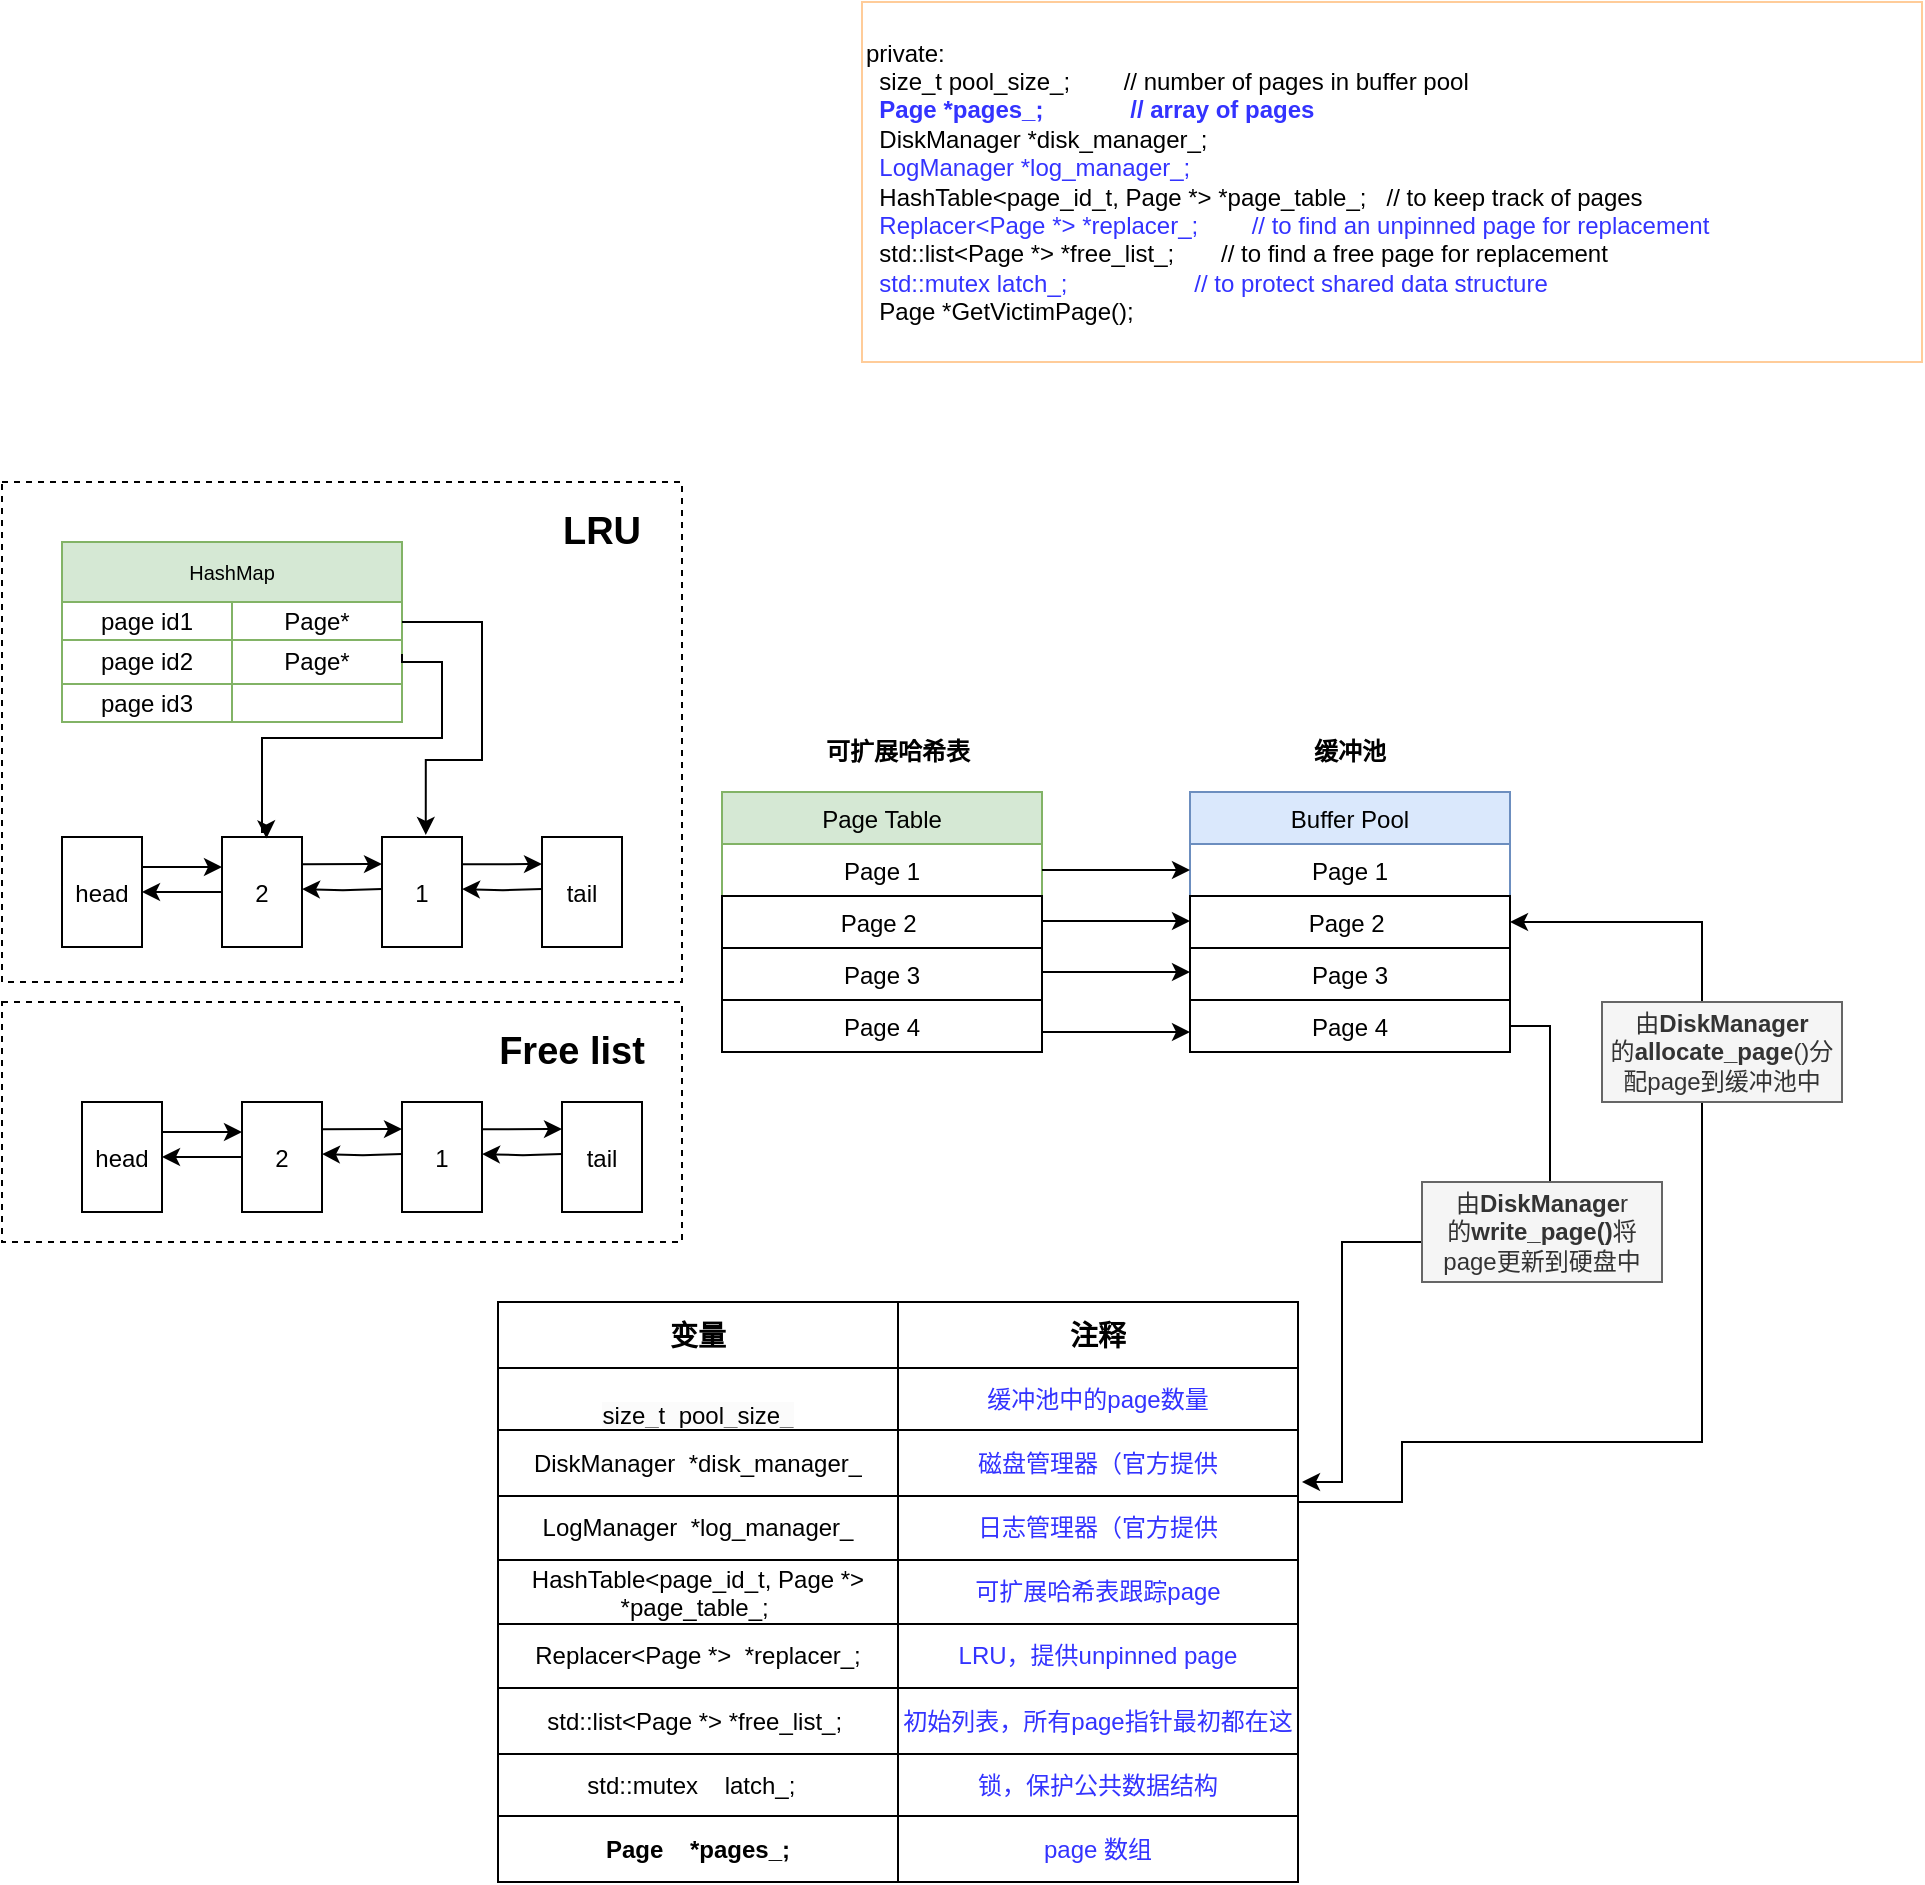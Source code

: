<mxfile version="20.8.3" type="github">
  <diagram id="C5RBs43oDa-KdzZeNtuy" name="Page-1">
    <mxGraphModel dx="1878" dy="1205" grid="0" gridSize="10" guides="1" tooltips="1" connect="1" arrows="1" fold="1" page="0" pageScale="1" pageWidth="827" pageHeight="1169" background="none" math="0" shadow="0">
      <root>
        <mxCell id="WIyWlLk6GJQsqaUBKTNV-0" />
        <mxCell id="WIyWlLk6GJQsqaUBKTNV-1" parent="WIyWlLk6GJQsqaUBKTNV-0" />
        <mxCell id="RoffxlkYQWqUGaDXdKMB-83" value="" style="rounded=0;whiteSpace=wrap;html=1;fontSize=10;dashed=1;" parent="WIyWlLk6GJQsqaUBKTNV-1" vertex="1">
          <mxGeometry x="20" y="430" width="340" height="120" as="geometry" />
        </mxCell>
        <mxCell id="RoffxlkYQWqUGaDXdKMB-81" value="" style="rounded=0;whiteSpace=wrap;html=1;fontSize=10;dashed=1;" parent="WIyWlLk6GJQsqaUBKTNV-1" vertex="1">
          <mxGeometry x="20" y="170" width="340" height="250" as="geometry" />
        </mxCell>
        <mxCell id="c9avVb87dYyEwvzGv8Pi-0" value="Page Table" style="swimlane;fontStyle=0;align=center;verticalAlign=top;childLayout=stackLayout;horizontal=1;startSize=26;horizontalStack=0;resizeParent=1;resizeLast=0;collapsible=1;marginBottom=0;rounded=0;shadow=0;strokeWidth=1;fillColor=#d5e8d4;strokeColor=#82b366;" parent="WIyWlLk6GJQsqaUBKTNV-1" vertex="1">
          <mxGeometry x="380" y="325" width="160" height="130" as="geometry">
            <mxRectangle x="370" y="620" width="160" height="26" as="alternateBounds" />
          </mxGeometry>
        </mxCell>
        <mxCell id="c9avVb87dYyEwvzGv8Pi-1" value="Page 1&#xa;" style="text;align=center;verticalAlign=top;spacingLeft=4;spacingRight=4;overflow=hidden;rotatable=0;points=[[0,0.5],[1,0.5]];portConstraint=eastwest;" parent="c9avVb87dYyEwvzGv8Pi-0" vertex="1">
          <mxGeometry y="26" width="160" height="26" as="geometry" />
        </mxCell>
        <mxCell id="c9avVb87dYyEwvzGv8Pi-2" value="Page 2 &#xa;&#xa;" style="text;align=center;verticalAlign=top;spacingLeft=4;spacingRight=4;overflow=hidden;rotatable=0;points=[[0,0.5],[1,0.5]];portConstraint=eastwest;rounded=0;shadow=0;html=0;strokeColor=default;" parent="c9avVb87dYyEwvzGv8Pi-0" vertex="1">
          <mxGeometry y="52" width="160" height="26" as="geometry" />
        </mxCell>
        <mxCell id="c9avVb87dYyEwvzGv8Pi-3" value="Page 3" style="text;align=center;verticalAlign=top;spacingLeft=4;spacingRight=4;overflow=hidden;rotatable=0;points=[[0,0.5],[1,0.5]];portConstraint=eastwest;rounded=0;shadow=0;html=0;strokeColor=default;" parent="c9avVb87dYyEwvzGv8Pi-0" vertex="1">
          <mxGeometry y="78" width="160" height="26" as="geometry" />
        </mxCell>
        <mxCell id="c9avVb87dYyEwvzGv8Pi-4" value="Page 4" style="text;align=center;verticalAlign=top;spacingLeft=4;spacingRight=4;overflow=hidden;rotatable=0;points=[[0,0.5],[1,0.5]];portConstraint=eastwest;rounded=0;shadow=0;html=0;strokeColor=default;" parent="c9avVb87dYyEwvzGv8Pi-0" vertex="1">
          <mxGeometry y="104" width="160" height="26" as="geometry" />
        </mxCell>
        <mxCell id="c9avVb87dYyEwvzGv8Pi-9" value="Buffer Pool" style="swimlane;fontStyle=0;align=center;verticalAlign=top;childLayout=stackLayout;horizontal=1;startSize=26;horizontalStack=0;resizeParent=1;resizeLast=0;collapsible=1;marginBottom=0;rounded=0;shadow=0;strokeWidth=1;fillColor=#dae8fc;strokeColor=#6c8ebf;" parent="WIyWlLk6GJQsqaUBKTNV-1" vertex="1">
          <mxGeometry x="614" y="325" width="160" height="130" as="geometry">
            <mxRectangle x="550" y="140" width="160" height="26" as="alternateBounds" />
          </mxGeometry>
        </mxCell>
        <mxCell id="c9avVb87dYyEwvzGv8Pi-10" value="Page 1&#xa;" style="text;align=center;verticalAlign=top;spacingLeft=4;spacingRight=4;overflow=hidden;rotatable=0;points=[[0,0.5],[1,0.5]];portConstraint=eastwest;" parent="c9avVb87dYyEwvzGv8Pi-9" vertex="1">
          <mxGeometry y="26" width="160" height="26" as="geometry" />
        </mxCell>
        <mxCell id="c9avVb87dYyEwvzGv8Pi-11" value="Page 2 &#xa;&#xa;" style="text;align=center;verticalAlign=top;spacingLeft=4;spacingRight=4;overflow=hidden;rotatable=0;points=[[0,0.5],[1,0.5]];portConstraint=eastwest;rounded=0;shadow=0;html=0;strokeColor=default;" parent="c9avVb87dYyEwvzGv8Pi-9" vertex="1">
          <mxGeometry y="52" width="160" height="26" as="geometry" />
        </mxCell>
        <mxCell id="c9avVb87dYyEwvzGv8Pi-12" value="Page 3" style="text;align=center;verticalAlign=top;spacingLeft=4;spacingRight=4;overflow=hidden;rotatable=0;points=[[0,0.5],[1,0.5]];portConstraint=eastwest;rounded=0;shadow=0;html=0;strokeColor=default;" parent="c9avVb87dYyEwvzGv8Pi-9" vertex="1">
          <mxGeometry y="78" width="160" height="26" as="geometry" />
        </mxCell>
        <mxCell id="c9avVb87dYyEwvzGv8Pi-13" value="Page 4" style="text;align=center;verticalAlign=top;spacingLeft=4;spacingRight=4;overflow=hidden;rotatable=0;points=[[0,0.5],[1,0.5]];portConstraint=eastwest;rounded=0;shadow=0;html=0;strokeColor=default;" parent="c9avVb87dYyEwvzGv8Pi-9" vertex="1">
          <mxGeometry y="104" width="160" height="26" as="geometry" />
        </mxCell>
        <mxCell id="c9avVb87dYyEwvzGv8Pi-14" value="" style="endArrow=classic;html=1;rounded=0;exitX=1;exitY=0.5;exitDx=0;exitDy=0;entryX=0;entryY=0.5;entryDx=0;entryDy=0;" parent="WIyWlLk6GJQsqaUBKTNV-1" source="c9avVb87dYyEwvzGv8Pi-1" target="c9avVb87dYyEwvzGv8Pi-10" edge="1">
          <mxGeometry width="50" height="50" relative="1" as="geometry">
            <mxPoint x="620" y="285" as="sourcePoint" />
            <mxPoint x="670" y="235" as="targetPoint" />
          </mxGeometry>
        </mxCell>
        <mxCell id="c9avVb87dYyEwvzGv8Pi-15" value="" style="endArrow=classic;html=1;rounded=0;exitX=1;exitY=0.5;exitDx=0;exitDy=0;entryX=0;entryY=0.5;entryDx=0;entryDy=0;sourcePerimeterSpacing=4;" parent="WIyWlLk6GJQsqaUBKTNV-1" edge="1">
          <mxGeometry width="50" height="50" relative="1" as="geometry">
            <mxPoint x="540" y="389.5" as="sourcePoint" />
            <mxPoint x="614" y="389.5" as="targetPoint" />
          </mxGeometry>
        </mxCell>
        <mxCell id="c9avVb87dYyEwvzGv8Pi-16" value="" style="endArrow=classic;html=1;rounded=0;exitX=1;exitY=0.5;exitDx=0;exitDy=0;entryX=0;entryY=0.5;entryDx=0;entryDy=0;" parent="WIyWlLk6GJQsqaUBKTNV-1" edge="1">
          <mxGeometry width="50" height="50" relative="1" as="geometry">
            <mxPoint x="540" y="415" as="sourcePoint" />
            <mxPoint x="614" y="415" as="targetPoint" />
          </mxGeometry>
        </mxCell>
        <mxCell id="c9avVb87dYyEwvzGv8Pi-17" value="" style="endArrow=classic;html=1;rounded=0;exitX=1;exitY=0.5;exitDx=0;exitDy=0;entryX=0;entryY=0.5;entryDx=0;entryDy=0;" parent="WIyWlLk6GJQsqaUBKTNV-1" edge="1">
          <mxGeometry width="50" height="50" relative="1" as="geometry">
            <mxPoint x="540" y="445" as="sourcePoint" />
            <mxPoint x="614" y="445" as="targetPoint" />
          </mxGeometry>
        </mxCell>
        <mxCell id="c9avVb87dYyEwvzGv8Pi-19" value="&lt;div&gt;private:&lt;/div&gt;&lt;div&gt;&amp;nbsp; size_t pool_size_; &lt;span style=&quot;white-space: pre;&quot;&gt; &lt;/span&gt;&lt;span style=&quot;white-space: pre;&quot;&gt; &lt;/span&gt;&lt;span style=&quot;white-space: pre;&quot;&gt; &lt;/span&gt;&lt;span style=&quot;white-space: pre;&quot;&gt; &lt;/span&gt;&lt;span style=&quot;white-space: pre;&quot;&gt; &lt;span style=&quot;white-space: pre;&quot;&gt; &lt;/span&gt;&lt;span style=&quot;white-space: pre;&quot;&gt; &lt;/span&gt;&lt;/span&gt;// number of pages in buffer pool&lt;/div&gt;&lt;div&gt;&amp;nbsp; &lt;b&gt;&lt;font color=&quot;#3333ff&quot;&gt;Page *pages_;&amp;nbsp; &amp;nbsp; &amp;nbsp; &lt;span style=&quot;white-space: pre;&quot;&gt; &lt;/span&gt;&lt;span style=&quot;white-space: pre;&quot;&gt; &lt;/span&gt;&lt;span style=&quot;white-space: pre;&quot;&gt; &lt;/span&gt;&lt;span style=&quot;white-space: pre;&quot;&gt; &lt;/span&gt;&lt;span style=&quot;white-space: pre;&quot;&gt; &lt;span style=&quot;white-space: pre;&quot;&gt; &lt;/span&gt;&lt;span style=&quot;white-space: pre;&quot;&gt; &lt;/span&gt;&lt;/span&gt;// array of pages&lt;/font&gt;&lt;/b&gt;&lt;/div&gt;&lt;div&gt;&amp;nbsp; DiskManager *disk_manager_;&lt;/div&gt;&lt;div&gt;&amp;nbsp; &lt;font color=&quot;#3333ff&quot;&gt;LogManager *log_manager_;&lt;/font&gt;&lt;/div&gt;&lt;div&gt;&amp;nbsp; HashTable&amp;lt;page_id_t, Page *&amp;gt; *page_table_; &lt;span style=&quot;white-space: pre;&quot;&gt; &lt;span style=&quot;white-space: pre;&quot;&gt; &lt;/span&gt;&lt;/span&gt;// to keep track of pages&lt;/div&gt;&lt;div&gt;&amp;nbsp; &lt;font color=&quot;#3333ff&quot;&gt;Replacer&amp;lt;Page *&amp;gt; *replacer_;&amp;nbsp; &amp;nbsp;&lt;span style=&quot;white-space: pre;&quot;&gt; &lt;span style=&quot;white-space: pre;&quot;&gt; &lt;/span&gt;&lt;span style=&quot;white-space: pre;&quot;&gt; &lt;/span&gt;&lt;span style=&quot;white-space: pre;&quot;&gt; &lt;/span&gt;&lt;span style=&quot;white-space: pre;&quot;&gt; &lt;/span&gt;&lt;/span&gt;// to find an unpinned page for replacement&lt;/font&gt;&lt;/div&gt;&lt;div&gt;&amp;nbsp; std::list&amp;lt;Page *&amp;gt; *free_list_; &lt;span style=&quot;white-space: pre;&quot;&gt; &lt;/span&gt;&lt;span style=&quot;white-space: pre;&quot;&gt; &lt;span style=&quot;white-space: pre;&quot;&gt; &lt;/span&gt;&lt;span style=&quot;white-space: pre;&quot;&gt; &lt;/span&gt;&lt;span style=&quot;white-space: pre;&quot;&gt; &lt;/span&gt;&lt;span style=&quot;white-space: pre;&quot;&gt; &lt;/span&gt;&lt;/span&gt;// to find a free page for replacement&lt;/div&gt;&lt;div&gt;&lt;font color=&quot;#3333ff&quot;&gt;&amp;nbsp; std::mutex latch_;&amp;nbsp; &amp;nbsp; &amp;nbsp; &amp;nbsp; &amp;nbsp; &amp;nbsp; &amp;nbsp;&lt;span style=&quot;white-space: pre;&quot;&gt; &lt;/span&gt;&lt;span style=&quot;white-space: pre;&quot;&gt; &lt;/span&gt;&lt;span style=&quot;white-space: pre;&quot;&gt; &lt;/span&gt;&lt;span style=&quot;white-space: pre;&quot;&gt; &lt;/span&gt;&lt;span style=&quot;white-space: pre;&quot;&gt; &lt;/span&gt;&lt;span style=&quot;white-space: pre;&quot;&gt; &lt;/span&gt;// to protect shared data structure&lt;/font&gt;&lt;/div&gt;&lt;div&gt;&amp;nbsp; Page *GetVictimPage();&lt;/div&gt;" style="text;align=left;html=1;verticalAlign=middle;whiteSpace=wrap;rounded=0;strokeColor=#FFCC99;fillColor=default;" parent="WIyWlLk6GJQsqaUBKTNV-1" vertex="1">
          <mxGeometry x="450" y="-70" width="530" height="180" as="geometry" />
        </mxCell>
        <mxCell id="c9avVb87dYyEwvzGv8Pi-20" value="" style="shape=table;startSize=0;container=1;collapsible=0;childLayout=tableLayout;" parent="WIyWlLk6GJQsqaUBKTNV-1" vertex="1">
          <mxGeometry x="268" y="580" width="400" height="290" as="geometry" />
        </mxCell>
        <mxCell id="c9avVb87dYyEwvzGv8Pi-45" style="shape=tableRow;horizontal=0;startSize=0;swimlaneHead=0;swimlaneBody=0;top=0;left=0;bottom=0;right=0;collapsible=0;dropTarget=0;fillColor=none;points=[[0,0.5],[1,0.5]];portConstraint=eastwest;strokeColor=#FFCC99;fontColor=#3333FF;" parent="c9avVb87dYyEwvzGv8Pi-20" vertex="1">
          <mxGeometry width="400" height="33" as="geometry" />
        </mxCell>
        <mxCell id="c9avVb87dYyEwvzGv8Pi-46" value="&lt;font size=&quot;1&quot; color=&quot;#000000&quot;&gt;&lt;b style=&quot;font-size: 14px;&quot;&gt;变量&lt;/b&gt;&lt;/font&gt;" style="shape=partialRectangle;html=1;whiteSpace=wrap;connectable=0;overflow=hidden;fillColor=none;top=0;left=0;bottom=0;right=0;pointerEvents=1;strokeColor=#FFCC99;fontColor=#3333FF;" parent="c9avVb87dYyEwvzGv8Pi-45" vertex="1">
          <mxGeometry width="200" height="33" as="geometry">
            <mxRectangle width="200" height="33" as="alternateBounds" />
          </mxGeometry>
        </mxCell>
        <mxCell id="c9avVb87dYyEwvzGv8Pi-47" value="&lt;font size=&quot;1&quot; color=&quot;#000000&quot;&gt;&lt;b style=&quot;font-size: 14px;&quot;&gt;注释&lt;/b&gt;&lt;/font&gt;" style="shape=partialRectangle;html=1;whiteSpace=wrap;connectable=0;overflow=hidden;fillColor=none;top=0;left=0;bottom=0;right=0;pointerEvents=1;strokeColor=#FFCC99;fontColor=#3333FF;" parent="c9avVb87dYyEwvzGv8Pi-45" vertex="1">
          <mxGeometry x="200" width="200" height="33" as="geometry">
            <mxRectangle width="200" height="33" as="alternateBounds" />
          </mxGeometry>
        </mxCell>
        <mxCell id="c9avVb87dYyEwvzGv8Pi-21" value="" style="shape=tableRow;horizontal=0;startSize=0;swimlaneHead=0;swimlaneBody=0;top=0;left=0;bottom=0;right=0;collapsible=0;dropTarget=0;fillColor=none;points=[[0,0.5],[1,0.5]];portConstraint=eastwest;strokeColor=#FFCC99;fontColor=#3333FF;" parent="c9avVb87dYyEwvzGv8Pi-20" vertex="1">
          <mxGeometry y="33" width="400" height="31" as="geometry" />
        </mxCell>
        <mxCell id="c9avVb87dYyEwvzGv8Pi-22" value="&lt;br&gt;&lt;span style=&quot;color: rgb(0, 0, 0); font-family: Helvetica; font-size: 12px; font-style: normal; font-variant-ligatures: normal; font-variant-caps: normal; font-weight: 400; letter-spacing: normal; orphans: 2; text-align: left; text-indent: 0px; text-transform: none; widows: 2; word-spacing: 0px; -webkit-text-stroke-width: 0px; background-color: rgb(251, 251, 251); text-decoration-thickness: initial; text-decoration-style: initial; text-decoration-color: initial; float: none; display: inline !important;&quot;&gt;size_t &lt;span style=&quot;white-space: pre;&quot;&gt; &lt;/span&gt;pool_size_&lt;/span&gt;&lt;br&gt;" style="shape=partialRectangle;html=1;whiteSpace=wrap;connectable=0;overflow=hidden;fillColor=none;top=0;left=0;bottom=0;right=0;pointerEvents=1;strokeColor=#FFCC99;fontColor=#3333FF;" parent="c9avVb87dYyEwvzGv8Pi-21" vertex="1">
          <mxGeometry width="200" height="31" as="geometry">
            <mxRectangle width="200" height="31" as="alternateBounds" />
          </mxGeometry>
        </mxCell>
        <mxCell id="c9avVb87dYyEwvzGv8Pi-23" value="&lt;div style=&quot;text-align: left;&quot;&gt;&lt;span style=&quot;background-color: initial;&quot;&gt;缓冲池中的page数量&lt;/span&gt;&lt;/div&gt;" style="shape=partialRectangle;html=1;whiteSpace=wrap;connectable=0;overflow=hidden;fillColor=none;top=0;left=0;bottom=0;right=0;pointerEvents=1;strokeColor=#FFCC99;fontColor=#3333FF;" parent="c9avVb87dYyEwvzGv8Pi-21" vertex="1">
          <mxGeometry x="200" width="200" height="31" as="geometry">
            <mxRectangle width="200" height="31" as="alternateBounds" />
          </mxGeometry>
        </mxCell>
        <mxCell id="c9avVb87dYyEwvzGv8Pi-24" value="" style="shape=tableRow;horizontal=0;startSize=0;swimlaneHead=0;swimlaneBody=0;top=0;left=0;bottom=0;right=0;collapsible=0;dropTarget=0;fillColor=none;points=[[0,0.5],[1,0.5]];portConstraint=eastwest;strokeColor=#FFCC99;fontColor=#3333FF;" parent="c9avVb87dYyEwvzGv8Pi-20" vertex="1">
          <mxGeometry y="64" width="400" height="33" as="geometry" />
        </mxCell>
        <mxCell id="c9avVb87dYyEwvzGv8Pi-25" value="&lt;span style=&quot;color: rgb(0, 0, 0); text-align: left;&quot;&gt;DiskManager&lt;span style=&quot;white-space: pre;&quot;&gt; &lt;/span&gt; *disk_manager_&lt;/span&gt;" style="shape=partialRectangle;html=1;whiteSpace=wrap;connectable=0;overflow=hidden;fillColor=none;top=0;left=0;bottom=0;right=0;pointerEvents=1;strokeColor=#FFCC99;fontColor=#3333FF;" parent="c9avVb87dYyEwvzGv8Pi-24" vertex="1">
          <mxGeometry width="200" height="33" as="geometry">
            <mxRectangle width="200" height="33" as="alternateBounds" />
          </mxGeometry>
        </mxCell>
        <mxCell id="c9avVb87dYyEwvzGv8Pi-26" value="磁盘管理器（官方提供" style="shape=partialRectangle;html=1;whiteSpace=wrap;connectable=0;overflow=hidden;fillColor=none;top=0;left=0;bottom=0;right=0;pointerEvents=1;strokeColor=#FFCC99;fontColor=#3333FF;" parent="c9avVb87dYyEwvzGv8Pi-24" vertex="1">
          <mxGeometry x="200" width="200" height="33" as="geometry">
            <mxRectangle width="200" height="33" as="alternateBounds" />
          </mxGeometry>
        </mxCell>
        <mxCell id="c9avVb87dYyEwvzGv8Pi-27" value="" style="shape=tableRow;horizontal=0;startSize=0;swimlaneHead=0;swimlaneBody=0;top=0;left=0;bottom=0;right=0;collapsible=0;dropTarget=0;fillColor=none;points=[[0,0.5],[1,0.5]];portConstraint=eastwest;strokeColor=#FFCC99;fontColor=#3333FF;" parent="c9avVb87dYyEwvzGv8Pi-20" vertex="1">
          <mxGeometry y="97" width="400" height="32" as="geometry" />
        </mxCell>
        <mxCell id="c9avVb87dYyEwvzGv8Pi-28" value="&lt;span style=&quot;text-align: left;&quot;&gt;&lt;font color=&quot;#000000&quot;&gt;LogManager &lt;span style=&quot;white-space: pre;&quot;&gt; &lt;/span&gt;*log_manager_&lt;/font&gt;&lt;/span&gt;" style="shape=partialRectangle;html=1;whiteSpace=wrap;connectable=0;overflow=hidden;fillColor=none;top=0;left=0;bottom=0;right=0;pointerEvents=1;strokeColor=#FFCC99;fontColor=#3333FF;" parent="c9avVb87dYyEwvzGv8Pi-27" vertex="1">
          <mxGeometry width="200" height="32" as="geometry">
            <mxRectangle width="200" height="32" as="alternateBounds" />
          </mxGeometry>
        </mxCell>
        <mxCell id="c9avVb87dYyEwvzGv8Pi-29" value="日志管理器（官方提供" style="shape=partialRectangle;html=1;whiteSpace=wrap;connectable=0;overflow=hidden;fillColor=none;top=0;left=0;bottom=0;right=0;pointerEvents=1;strokeColor=#FFCC99;fontColor=#3333FF;" parent="c9avVb87dYyEwvzGv8Pi-27" vertex="1">
          <mxGeometry x="200" width="200" height="32" as="geometry">
            <mxRectangle width="200" height="32" as="alternateBounds" />
          </mxGeometry>
        </mxCell>
        <mxCell id="c9avVb87dYyEwvzGv8Pi-30" value="" style="shape=tableRow;horizontal=0;startSize=0;swimlaneHead=0;swimlaneBody=0;top=0;left=0;bottom=0;right=0;collapsible=0;dropTarget=0;fillColor=none;points=[[0,0.5],[1,0.5]];portConstraint=eastwest;strokeColor=#FFCC99;fontColor=#3333FF;" parent="c9avVb87dYyEwvzGv8Pi-20" vertex="1">
          <mxGeometry y="129" width="400" height="32" as="geometry" />
        </mxCell>
        <mxCell id="c9avVb87dYyEwvzGv8Pi-31" value="&lt;span style=&quot;color: rgb(0, 0, 0); text-align: left;&quot;&gt;HashTable&amp;lt;page_id_t, Page *&amp;gt; *page_table_;&amp;nbsp;&lt;/span&gt;" style="shape=partialRectangle;html=1;whiteSpace=wrap;connectable=0;overflow=hidden;fillColor=none;top=0;left=0;bottom=0;right=0;pointerEvents=1;strokeColor=#FFCC99;fontColor=#3333FF;" parent="c9avVb87dYyEwvzGv8Pi-30" vertex="1">
          <mxGeometry width="200" height="32" as="geometry">
            <mxRectangle width="200" height="32" as="alternateBounds" />
          </mxGeometry>
        </mxCell>
        <mxCell id="c9avVb87dYyEwvzGv8Pi-32" value="可扩展哈希表跟踪page" style="shape=partialRectangle;html=1;whiteSpace=wrap;connectable=0;overflow=hidden;fillColor=none;top=0;left=0;bottom=0;right=0;pointerEvents=1;strokeColor=#FFCC99;fontColor=#3333FF;" parent="c9avVb87dYyEwvzGv8Pi-30" vertex="1">
          <mxGeometry x="200" width="200" height="32" as="geometry">
            <mxRectangle width="200" height="32" as="alternateBounds" />
          </mxGeometry>
        </mxCell>
        <mxCell id="c9avVb87dYyEwvzGv8Pi-33" value="" style="shape=tableRow;horizontal=0;startSize=0;swimlaneHead=0;swimlaneBody=0;top=0;left=0;bottom=0;right=0;collapsible=0;dropTarget=0;fillColor=none;points=[[0,0.5],[1,0.5]];portConstraint=eastwest;strokeColor=#FFCC99;fontColor=#3333FF;" parent="c9avVb87dYyEwvzGv8Pi-20" vertex="1">
          <mxGeometry y="161" width="400" height="32" as="geometry" />
        </mxCell>
        <mxCell id="c9avVb87dYyEwvzGv8Pi-34" value="&lt;font color=&quot;#000000&quot;&gt;&lt;span style=&quot;text-align: left;&quot;&gt;&amp;nbsp;&lt;/span&gt;&lt;font style=&quot;border-color: var(--border-color); text-align: left;&quot;&gt;Replacer&amp;lt;Page *&amp;gt; &lt;span style=&quot;white-space: pre;&quot;&gt; &lt;/span&gt;*replacer_;&amp;nbsp;&lt;/font&gt;&lt;/font&gt;" style="shape=partialRectangle;html=1;whiteSpace=wrap;connectable=0;overflow=hidden;fillColor=none;top=0;left=0;bottom=0;right=0;pointerEvents=1;strokeColor=#FFCC99;fontColor=#3333FF;" parent="c9avVb87dYyEwvzGv8Pi-33" vertex="1">
          <mxGeometry width="200" height="32" as="geometry">
            <mxRectangle width="200" height="32" as="alternateBounds" />
          </mxGeometry>
        </mxCell>
        <mxCell id="c9avVb87dYyEwvzGv8Pi-35" value="LRU，提供unpinned page" style="shape=partialRectangle;html=1;whiteSpace=wrap;connectable=0;overflow=hidden;fillColor=none;top=0;left=0;bottom=0;right=0;pointerEvents=1;strokeColor=#FFCC99;fontColor=#3333FF;" parent="c9avVb87dYyEwvzGv8Pi-33" vertex="1">
          <mxGeometry x="200" width="200" height="32" as="geometry">
            <mxRectangle width="200" height="32" as="alternateBounds" />
          </mxGeometry>
        </mxCell>
        <mxCell id="c9avVb87dYyEwvzGv8Pi-36" value="" style="shape=tableRow;horizontal=0;startSize=0;swimlaneHead=0;swimlaneBody=0;top=0;left=0;bottom=0;right=0;collapsible=0;dropTarget=0;fillColor=none;points=[[0,0.5],[1,0.5]];portConstraint=eastwest;strokeColor=#FFCC99;fontColor=#3333FF;" parent="c9avVb87dYyEwvzGv8Pi-20" vertex="1">
          <mxGeometry y="193" width="400" height="33" as="geometry" />
        </mxCell>
        <mxCell id="c9avVb87dYyEwvzGv8Pi-37" value="&lt;span style=&quot;color: rgb(0, 0, 0); text-align: left;&quot;&gt;std::list&amp;lt;Page *&amp;gt; *free_list_;&amp;nbsp;&lt;/span&gt;&lt;span style=&quot;border-color: var(--border-color); color: rgb(0, 0, 0); text-align: left;&quot;&gt; &lt;/span&gt;" style="shape=partialRectangle;html=1;whiteSpace=wrap;connectable=0;overflow=hidden;fillColor=none;top=0;left=0;bottom=0;right=0;pointerEvents=1;strokeColor=#FFCC99;fontColor=#3333FF;" parent="c9avVb87dYyEwvzGv8Pi-36" vertex="1">
          <mxGeometry width="200" height="33" as="geometry">
            <mxRectangle width="200" height="33" as="alternateBounds" />
          </mxGeometry>
        </mxCell>
        <mxCell id="c9avVb87dYyEwvzGv8Pi-38" value="初始列表，所有page指针最初都在这" style="shape=partialRectangle;html=1;whiteSpace=wrap;connectable=0;overflow=hidden;fillColor=none;top=0;left=0;bottom=0;right=0;pointerEvents=1;strokeColor=#FFCC99;fontColor=#3333FF;" parent="c9avVb87dYyEwvzGv8Pi-36" vertex="1">
          <mxGeometry x="200" width="200" height="33" as="geometry">
            <mxRectangle width="200" height="33" as="alternateBounds" />
          </mxGeometry>
        </mxCell>
        <mxCell id="c9avVb87dYyEwvzGv8Pi-39" value="" style="shape=tableRow;horizontal=0;startSize=0;swimlaneHead=0;swimlaneBody=0;top=0;left=0;bottom=0;right=0;collapsible=0;dropTarget=0;fillColor=none;points=[[0,0.5],[1,0.5]];portConstraint=eastwest;strokeColor=#FFCC99;fontColor=#3333FF;" parent="c9avVb87dYyEwvzGv8Pi-20" vertex="1">
          <mxGeometry y="226" width="400" height="31" as="geometry" />
        </mxCell>
        <mxCell id="c9avVb87dYyEwvzGv8Pi-40" value="&lt;span style=&quot;text-align: left;&quot;&gt;&lt;font color=&quot;#000000&quot;&gt;std::mutex&amp;nbsp; &amp;nbsp; latch_;&amp;nbsp;&amp;nbsp;&lt;/font&gt;&lt;/span&gt;" style="shape=partialRectangle;html=1;whiteSpace=wrap;connectable=0;overflow=hidden;fillColor=none;top=0;left=0;bottom=0;right=0;pointerEvents=1;strokeColor=#FFCC99;fontColor=#3333FF;" parent="c9avVb87dYyEwvzGv8Pi-39" vertex="1">
          <mxGeometry width="200" height="31" as="geometry">
            <mxRectangle width="200" height="31" as="alternateBounds" />
          </mxGeometry>
        </mxCell>
        <mxCell id="c9avVb87dYyEwvzGv8Pi-41" value="锁，保护公共数据结构" style="shape=partialRectangle;html=1;whiteSpace=wrap;connectable=0;overflow=hidden;fillColor=none;top=0;left=0;bottom=0;right=0;pointerEvents=1;strokeColor=#FFCC99;fontColor=#3333FF;" parent="c9avVb87dYyEwvzGv8Pi-39" vertex="1">
          <mxGeometry x="200" width="200" height="31" as="geometry">
            <mxRectangle width="200" height="31" as="alternateBounds" />
          </mxGeometry>
        </mxCell>
        <mxCell id="c9avVb87dYyEwvzGv8Pi-42" value="" style="shape=tableRow;horizontal=0;startSize=0;swimlaneHead=0;swimlaneBody=0;top=0;left=0;bottom=0;right=0;collapsible=0;dropTarget=0;fillColor=none;points=[[0,0.5],[1,0.5]];portConstraint=eastwest;strokeColor=#FFCC99;fontColor=#3333FF;" parent="c9avVb87dYyEwvzGv8Pi-20" vertex="1">
          <mxGeometry y="257" width="400" height="33" as="geometry" />
        </mxCell>
        <mxCell id="c9avVb87dYyEwvzGv8Pi-43" value="&lt;b style=&quot;border-color: var(--border-color); text-align: left;&quot;&gt;&lt;font color=&quot;#000000&quot; style=&quot;border-color: var(--border-color);&quot;&gt;Page&amp;nbsp; &amp;nbsp; *pages_;&lt;/font&gt;&lt;/b&gt;" style="shape=partialRectangle;html=1;whiteSpace=wrap;connectable=0;overflow=hidden;fillColor=none;top=0;left=0;bottom=0;right=0;pointerEvents=1;strokeColor=#FFCC99;fontColor=#3333FF;" parent="c9avVb87dYyEwvzGv8Pi-42" vertex="1">
          <mxGeometry width="200" height="33" as="geometry">
            <mxRectangle width="200" height="33" as="alternateBounds" />
          </mxGeometry>
        </mxCell>
        <mxCell id="c9avVb87dYyEwvzGv8Pi-44" value="page 数组" style="shape=partialRectangle;html=1;whiteSpace=wrap;connectable=0;overflow=hidden;fillColor=none;top=0;left=0;bottom=0;right=0;pointerEvents=1;strokeColor=#FFCC99;fontColor=#3333FF;" parent="c9avVb87dYyEwvzGv8Pi-42" vertex="1">
          <mxGeometry x="200" width="200" height="33" as="geometry">
            <mxRectangle width="200" height="33" as="alternateBounds" />
          </mxGeometry>
        </mxCell>
        <mxCell id="RoffxlkYQWqUGaDXdKMB-0" value="&lt;b&gt;可扩展哈希表&lt;/b&gt;" style="text;strokeColor=none;align=center;fillColor=none;html=1;verticalAlign=middle;whiteSpace=wrap;rounded=0;" parent="WIyWlLk6GJQsqaUBKTNV-1" vertex="1">
          <mxGeometry x="418" y="290" width="100" height="30" as="geometry" />
        </mxCell>
        <mxCell id="RoffxlkYQWqUGaDXdKMB-5" style="edgeStyle=orthogonalEdgeStyle;rounded=0;orthogonalLoop=1;jettySize=auto;html=1;exitX=1;exitY=0.5;exitDx=0;exitDy=0;entryX=1;entryY=0.5;entryDx=0;entryDy=0;" parent="WIyWlLk6GJQsqaUBKTNV-1" source="c9avVb87dYyEwvzGv8Pi-24" target="c9avVb87dYyEwvzGv8Pi-11" edge="1">
          <mxGeometry relative="1" as="geometry">
            <Array as="points">
              <mxPoint x="720" y="680" />
              <mxPoint x="720" y="650" />
              <mxPoint x="870" y="650" />
              <mxPoint x="870" y="390" />
            </Array>
          </mxGeometry>
        </mxCell>
        <mxCell id="RoffxlkYQWqUGaDXdKMB-6" value="&lt;b&gt;缓冲池&lt;/b&gt;" style="text;strokeColor=none;align=center;fillColor=none;html=1;verticalAlign=middle;whiteSpace=wrap;rounded=0;" parent="WIyWlLk6GJQsqaUBKTNV-1" vertex="1">
          <mxGeometry x="644" y="290" width="100" height="30" as="geometry" />
        </mxCell>
        <mxCell id="RoffxlkYQWqUGaDXdKMB-7" value="由&lt;b&gt;DiskManager&lt;/b&gt;&lt;br&gt;的&lt;b&gt;allocate_page&lt;/b&gt;()分配page到缓冲池中" style="text;align=center;html=1;verticalAlign=middle;whiteSpace=wrap;rounded=0;fillColor=#f5f5f5;fontColor=#333333;strokeColor=#666666;" parent="WIyWlLk6GJQsqaUBKTNV-1" vertex="1">
          <mxGeometry x="820" y="430" width="120" height="50" as="geometry" />
        </mxCell>
        <mxCell id="RoffxlkYQWqUGaDXdKMB-10" style="edgeStyle=orthogonalEdgeStyle;rounded=0;orthogonalLoop=1;jettySize=auto;html=1;exitX=1;exitY=0.5;exitDx=0;exitDy=0;targetPerimeterSpacing=0;sourcePerimeterSpacing=7;strokeColor=default;" parent="WIyWlLk6GJQsqaUBKTNV-1" source="c9avVb87dYyEwvzGv8Pi-13" edge="1">
          <mxGeometry relative="1" as="geometry">
            <mxPoint x="670" y="670" as="targetPoint" />
            <Array as="points">
              <mxPoint x="794" y="442" />
              <mxPoint x="794" y="550" />
              <mxPoint x="690" y="550" />
              <mxPoint x="690" y="670" />
            </Array>
          </mxGeometry>
        </mxCell>
        <mxCell id="RoffxlkYQWqUGaDXdKMB-11" value="由&lt;b&gt;DiskManage&lt;/b&gt;r&lt;br&gt;的&lt;b&gt;write_page()&lt;/b&gt;将page更新到硬盘中" style="text;strokeColor=#666666;align=center;fillColor=#f5f5f5;html=1;verticalAlign=middle;whiteSpace=wrap;rounded=0;fontColor=#333333;" parent="WIyWlLk6GJQsqaUBKTNV-1" vertex="1">
          <mxGeometry x="730" y="520" width="120" height="50" as="geometry" />
        </mxCell>
        <mxCell id="RoffxlkYQWqUGaDXdKMB-25" style="edgeStyle=orthogonalEdgeStyle;rounded=0;orthogonalLoop=1;jettySize=auto;html=1;exitX=1;exitY=0.5;exitDx=0;exitDy=0;strokeColor=default;sourcePerimeterSpacing=7;targetPerimeterSpacing=0;" parent="WIyWlLk6GJQsqaUBKTNV-1" source="RoffxlkYQWqUGaDXdKMB-16" target="RoffxlkYQWqUGaDXdKMB-22" edge="1">
          <mxGeometry relative="1" as="geometry">
            <Array as="points">
              <mxPoint x="90" y="362.5" />
            </Array>
          </mxGeometry>
        </mxCell>
        <mxCell id="RoffxlkYQWqUGaDXdKMB-16" value="head" style="text;align=center;verticalAlign=middle;spacingLeft=4;spacingRight=4;overflow=hidden;rotatable=0;points=[[0,0.5],[1,0.5]];portConstraint=eastwest;rounded=0;shadow=0;html=0;strokeColor=default;" parent="WIyWlLk6GJQsqaUBKTNV-1" vertex="1">
          <mxGeometry x="50" y="347.5" width="40" height="55" as="geometry" />
        </mxCell>
        <mxCell id="RoffxlkYQWqUGaDXdKMB-26" style="edgeStyle=orthogonalEdgeStyle;rounded=0;orthogonalLoop=1;jettySize=auto;html=1;exitX=0;exitY=0.5;exitDx=0;exitDy=0;entryX=1;entryY=0.5;entryDx=0;entryDy=0;strokeColor=default;sourcePerimeterSpacing=7;targetPerimeterSpacing=0;" parent="WIyWlLk6GJQsqaUBKTNV-1" source="RoffxlkYQWqUGaDXdKMB-22" target="RoffxlkYQWqUGaDXdKMB-16" edge="1">
          <mxGeometry relative="1" as="geometry" />
        </mxCell>
        <mxCell id="RoffxlkYQWqUGaDXdKMB-22" value="2" style="text;align=center;verticalAlign=middle;spacingLeft=4;spacingRight=4;overflow=hidden;rotatable=0;points=[[0,0.5],[1,0.5]];portConstraint=eastwest;rounded=0;shadow=0;html=0;strokeColor=default;" parent="WIyWlLk6GJQsqaUBKTNV-1" vertex="1">
          <mxGeometry x="130" y="347.5" width="40" height="55" as="geometry" />
        </mxCell>
        <mxCell id="RoffxlkYQWqUGaDXdKMB-23" value="1" style="text;align=center;verticalAlign=middle;spacingLeft=4;spacingRight=4;overflow=hidden;rotatable=0;points=[[0,0.5],[1,0.5]];portConstraint=eastwest;rounded=0;shadow=0;html=0;strokeColor=default;" parent="WIyWlLk6GJQsqaUBKTNV-1" vertex="1">
          <mxGeometry x="210" y="347.5" width="40" height="55" as="geometry" />
        </mxCell>
        <mxCell id="RoffxlkYQWqUGaDXdKMB-24" value="tail" style="text;align=center;verticalAlign=middle;spacingLeft=4;spacingRight=4;overflow=hidden;rotatable=0;points=[[0,0.5],[1,0.5]];portConstraint=eastwest;rounded=0;shadow=0;html=0;strokeColor=default;" parent="WIyWlLk6GJQsqaUBKTNV-1" vertex="1">
          <mxGeometry x="290" y="347.5" width="40" height="55" as="geometry" />
        </mxCell>
        <mxCell id="RoffxlkYQWqUGaDXdKMB-27" style="edgeStyle=orthogonalEdgeStyle;rounded=0;orthogonalLoop=1;jettySize=auto;html=1;exitX=1;exitY=0.5;exitDx=0;exitDy=0;strokeColor=default;sourcePerimeterSpacing=7;targetPerimeterSpacing=0;" parent="WIyWlLk6GJQsqaUBKTNV-1" edge="1">
          <mxGeometry relative="1" as="geometry">
            <mxPoint x="170" y="373.55" as="sourcePoint" />
            <mxPoint x="210" y="361.05" as="targetPoint" />
            <Array as="points">
              <mxPoint x="170" y="361.05" />
            </Array>
          </mxGeometry>
        </mxCell>
        <mxCell id="RoffxlkYQWqUGaDXdKMB-28" style="edgeStyle=orthogonalEdgeStyle;rounded=0;orthogonalLoop=1;jettySize=auto;html=1;exitX=0;exitY=0.5;exitDx=0;exitDy=0;entryX=1;entryY=0.5;entryDx=0;entryDy=0;strokeColor=default;sourcePerimeterSpacing=7;targetPerimeterSpacing=0;" parent="WIyWlLk6GJQsqaUBKTNV-1" edge="1">
          <mxGeometry relative="1" as="geometry">
            <mxPoint x="210" y="373.55" as="sourcePoint" />
            <mxPoint x="170" y="373.55" as="targetPoint" />
          </mxGeometry>
        </mxCell>
        <mxCell id="RoffxlkYQWqUGaDXdKMB-29" style="edgeStyle=orthogonalEdgeStyle;rounded=0;orthogonalLoop=1;jettySize=auto;html=1;exitX=1;exitY=0.5;exitDx=0;exitDy=0;strokeColor=default;sourcePerimeterSpacing=7;targetPerimeterSpacing=0;" parent="WIyWlLk6GJQsqaUBKTNV-1" edge="1">
          <mxGeometry relative="1" as="geometry">
            <mxPoint x="250" y="373.55" as="sourcePoint" />
            <mxPoint x="290" y="361.05" as="targetPoint" />
            <Array as="points">
              <mxPoint x="250" y="361.05" />
            </Array>
          </mxGeometry>
        </mxCell>
        <mxCell id="RoffxlkYQWqUGaDXdKMB-30" style="edgeStyle=orthogonalEdgeStyle;rounded=0;orthogonalLoop=1;jettySize=auto;html=1;exitX=0;exitY=0.5;exitDx=0;exitDy=0;entryX=1;entryY=0.5;entryDx=0;entryDy=0;strokeColor=default;sourcePerimeterSpacing=7;targetPerimeterSpacing=0;" parent="WIyWlLk6GJQsqaUBKTNV-1" edge="1">
          <mxGeometry relative="1" as="geometry">
            <mxPoint x="290" y="373.55" as="sourcePoint" />
            <mxPoint x="250" y="373.55" as="targetPoint" />
          </mxGeometry>
        </mxCell>
        <mxCell id="RoffxlkYQWqUGaDXdKMB-44" value="HashMap" style="shape=table;startSize=30;container=1;collapsible=0;childLayout=tableLayout;fontSize=10;fillColor=#d5e8d4;strokeColor=#82b366;" parent="WIyWlLk6GJQsqaUBKTNV-1" vertex="1">
          <mxGeometry x="50" y="200" width="170" height="90" as="geometry" />
        </mxCell>
        <mxCell id="RoffxlkYQWqUGaDXdKMB-45" value="" style="shape=tableRow;horizontal=0;startSize=0;swimlaneHead=0;swimlaneBody=0;top=0;left=0;bottom=0;right=0;collapsible=0;dropTarget=0;fillColor=none;points=[[0,0.5],[1,0.5]];portConstraint=eastwest;" parent="RoffxlkYQWqUGaDXdKMB-44" vertex="1">
          <mxGeometry y="30" width="170" height="19" as="geometry" />
        </mxCell>
        <mxCell id="RoffxlkYQWqUGaDXdKMB-46" value="page id1" style="shape=partialRectangle;html=1;whiteSpace=wrap;connectable=0;overflow=hidden;fillColor=none;top=0;left=0;bottom=0;right=0;pointerEvents=1;" parent="RoffxlkYQWqUGaDXdKMB-45" vertex="1">
          <mxGeometry width="85" height="19" as="geometry">
            <mxRectangle width="85" height="19" as="alternateBounds" />
          </mxGeometry>
        </mxCell>
        <mxCell id="RoffxlkYQWqUGaDXdKMB-47" value="Page*" style="shape=partialRectangle;html=1;whiteSpace=wrap;connectable=0;overflow=hidden;fillColor=none;top=0;left=0;bottom=0;right=0;pointerEvents=1;" parent="RoffxlkYQWqUGaDXdKMB-45" vertex="1">
          <mxGeometry x="85" width="85" height="19" as="geometry">
            <mxRectangle width="85" height="19" as="alternateBounds" />
          </mxGeometry>
        </mxCell>
        <mxCell id="RoffxlkYQWqUGaDXdKMB-48" value="" style="shape=tableRow;horizontal=0;startSize=0;swimlaneHead=0;swimlaneBody=0;top=0;left=0;bottom=0;right=0;collapsible=0;dropTarget=0;fillColor=none;points=[[0,0.5],[1,0.5]];portConstraint=eastwest;" parent="RoffxlkYQWqUGaDXdKMB-44" vertex="1">
          <mxGeometry y="49" width="170" height="22" as="geometry" />
        </mxCell>
        <mxCell id="RoffxlkYQWqUGaDXdKMB-49" value="page id2" style="shape=partialRectangle;html=1;whiteSpace=wrap;connectable=0;overflow=hidden;fillColor=none;top=0;left=0;bottom=0;right=0;pointerEvents=1;" parent="RoffxlkYQWqUGaDXdKMB-48" vertex="1">
          <mxGeometry width="85" height="22" as="geometry">
            <mxRectangle width="85" height="22" as="alternateBounds" />
          </mxGeometry>
        </mxCell>
        <mxCell id="RoffxlkYQWqUGaDXdKMB-50" value="Page*" style="shape=partialRectangle;html=1;whiteSpace=wrap;connectable=0;overflow=hidden;fillColor=none;top=0;left=0;bottom=0;right=0;pointerEvents=1;" parent="RoffxlkYQWqUGaDXdKMB-48" vertex="1">
          <mxGeometry x="85" width="85" height="22" as="geometry">
            <mxRectangle width="85" height="22" as="alternateBounds" />
          </mxGeometry>
        </mxCell>
        <mxCell id="RoffxlkYQWqUGaDXdKMB-51" value="" style="shape=tableRow;horizontal=0;startSize=0;swimlaneHead=0;swimlaneBody=0;top=0;left=0;bottom=0;right=0;collapsible=0;dropTarget=0;fillColor=none;points=[[0,0.5],[1,0.5]];portConstraint=eastwest;" parent="RoffxlkYQWqUGaDXdKMB-44" vertex="1">
          <mxGeometry y="71" width="170" height="19" as="geometry" />
        </mxCell>
        <mxCell id="RoffxlkYQWqUGaDXdKMB-52" value="page id3" style="shape=partialRectangle;html=1;whiteSpace=wrap;connectable=0;overflow=hidden;fillColor=none;top=0;left=0;bottom=0;right=0;pointerEvents=1;" parent="RoffxlkYQWqUGaDXdKMB-51" vertex="1">
          <mxGeometry width="85" height="19" as="geometry">
            <mxRectangle width="85" height="19" as="alternateBounds" />
          </mxGeometry>
        </mxCell>
        <mxCell id="RoffxlkYQWqUGaDXdKMB-53" value="" style="shape=partialRectangle;html=1;whiteSpace=wrap;connectable=0;overflow=hidden;fillColor=none;top=0;left=0;bottom=0;right=0;pointerEvents=1;" parent="RoffxlkYQWqUGaDXdKMB-51" vertex="1">
          <mxGeometry x="85" width="85" height="19" as="geometry">
            <mxRectangle width="85" height="19" as="alternateBounds" />
          </mxGeometry>
        </mxCell>
        <mxCell id="RoffxlkYQWqUGaDXdKMB-54" style="edgeStyle=orthogonalEdgeStyle;rounded=0;orthogonalLoop=1;jettySize=auto;html=1;entryX=0.556;entryY=0.013;entryDx=0;entryDy=0;entryPerimeter=0;strokeColor=default;fontSize=10;sourcePerimeterSpacing=7;targetPerimeterSpacing=0;" parent="WIyWlLk6GJQsqaUBKTNV-1" source="RoffxlkYQWqUGaDXdKMB-45" target="RoffxlkYQWqUGaDXdKMB-22" edge="1">
          <mxGeometry relative="1" as="geometry">
            <Array as="points">
              <mxPoint x="220" y="260" />
              <mxPoint x="240" y="260" />
              <mxPoint x="240" y="298" />
              <mxPoint x="150" y="298" />
              <mxPoint x="150" y="345" />
              <mxPoint x="152" y="345" />
            </Array>
          </mxGeometry>
        </mxCell>
        <mxCell id="RoffxlkYQWqUGaDXdKMB-55" style="edgeStyle=orthogonalEdgeStyle;rounded=0;orthogonalLoop=1;jettySize=auto;html=1;entryX=0.547;entryY=-0.019;entryDx=0;entryDy=0;entryPerimeter=0;strokeColor=default;fontSize=10;sourcePerimeterSpacing=7;targetPerimeterSpacing=0;" parent="WIyWlLk6GJQsqaUBKTNV-1" target="RoffxlkYQWqUGaDXdKMB-23" edge="1">
          <mxGeometry relative="1" as="geometry">
            <mxPoint x="220" y="240" as="sourcePoint" />
            <Array as="points">
              <mxPoint x="220" y="240" />
              <mxPoint x="260" y="240" />
              <mxPoint x="260" y="309" />
              <mxPoint x="232" y="309" />
            </Array>
          </mxGeometry>
        </mxCell>
        <mxCell id="RoffxlkYQWqUGaDXdKMB-56" style="edgeStyle=orthogonalEdgeStyle;rounded=0;orthogonalLoop=1;jettySize=auto;html=1;exitX=1;exitY=0.5;exitDx=0;exitDy=0;strokeColor=default;sourcePerimeterSpacing=7;targetPerimeterSpacing=0;" parent="WIyWlLk6GJQsqaUBKTNV-1" source="RoffxlkYQWqUGaDXdKMB-57" target="RoffxlkYQWqUGaDXdKMB-59" edge="1">
          <mxGeometry relative="1" as="geometry">
            <Array as="points">
              <mxPoint x="100" y="495" />
            </Array>
          </mxGeometry>
        </mxCell>
        <mxCell id="RoffxlkYQWqUGaDXdKMB-57" value="head" style="text;align=center;verticalAlign=middle;spacingLeft=4;spacingRight=4;overflow=hidden;rotatable=0;points=[[0,0.5],[1,0.5]];portConstraint=eastwest;rounded=0;shadow=0;html=0;strokeColor=default;" parent="WIyWlLk6GJQsqaUBKTNV-1" vertex="1">
          <mxGeometry x="60" y="480" width="40" height="55" as="geometry" />
        </mxCell>
        <mxCell id="RoffxlkYQWqUGaDXdKMB-58" style="edgeStyle=orthogonalEdgeStyle;rounded=0;orthogonalLoop=1;jettySize=auto;html=1;exitX=0;exitY=0.5;exitDx=0;exitDy=0;entryX=1;entryY=0.5;entryDx=0;entryDy=0;strokeColor=default;sourcePerimeterSpacing=7;targetPerimeterSpacing=0;" parent="WIyWlLk6GJQsqaUBKTNV-1" source="RoffxlkYQWqUGaDXdKMB-59" target="RoffxlkYQWqUGaDXdKMB-57" edge="1">
          <mxGeometry relative="1" as="geometry" />
        </mxCell>
        <mxCell id="RoffxlkYQWqUGaDXdKMB-59" value="2" style="text;align=center;verticalAlign=middle;spacingLeft=4;spacingRight=4;overflow=hidden;rotatable=0;points=[[0,0.5],[1,0.5]];portConstraint=eastwest;rounded=0;shadow=0;html=0;strokeColor=default;" parent="WIyWlLk6GJQsqaUBKTNV-1" vertex="1">
          <mxGeometry x="140" y="480" width="40" height="55" as="geometry" />
        </mxCell>
        <mxCell id="RoffxlkYQWqUGaDXdKMB-60" value="1" style="text;align=center;verticalAlign=middle;spacingLeft=4;spacingRight=4;overflow=hidden;rotatable=0;points=[[0,0.5],[1,0.5]];portConstraint=eastwest;rounded=0;shadow=0;html=0;strokeColor=default;" parent="WIyWlLk6GJQsqaUBKTNV-1" vertex="1">
          <mxGeometry x="220" y="480" width="40" height="55" as="geometry" />
        </mxCell>
        <mxCell id="RoffxlkYQWqUGaDXdKMB-61" value="tail" style="text;align=center;verticalAlign=middle;spacingLeft=4;spacingRight=4;overflow=hidden;rotatable=0;points=[[0,0.5],[1,0.5]];portConstraint=eastwest;rounded=0;shadow=0;html=0;strokeColor=default;" parent="WIyWlLk6GJQsqaUBKTNV-1" vertex="1">
          <mxGeometry x="300" y="480" width="40" height="55" as="geometry" />
        </mxCell>
        <mxCell id="RoffxlkYQWqUGaDXdKMB-62" style="edgeStyle=orthogonalEdgeStyle;rounded=0;orthogonalLoop=1;jettySize=auto;html=1;exitX=1;exitY=0.5;exitDx=0;exitDy=0;strokeColor=default;sourcePerimeterSpacing=7;targetPerimeterSpacing=0;" parent="WIyWlLk6GJQsqaUBKTNV-1" edge="1">
          <mxGeometry relative="1" as="geometry">
            <mxPoint x="180" y="506.05" as="sourcePoint" />
            <mxPoint x="220" y="493.55" as="targetPoint" />
            <Array as="points">
              <mxPoint x="180" y="493.55" />
            </Array>
          </mxGeometry>
        </mxCell>
        <mxCell id="RoffxlkYQWqUGaDXdKMB-63" style="edgeStyle=orthogonalEdgeStyle;rounded=0;orthogonalLoop=1;jettySize=auto;html=1;exitX=0;exitY=0.5;exitDx=0;exitDy=0;entryX=1;entryY=0.5;entryDx=0;entryDy=0;strokeColor=default;sourcePerimeterSpacing=7;targetPerimeterSpacing=0;" parent="WIyWlLk6GJQsqaUBKTNV-1" edge="1">
          <mxGeometry relative="1" as="geometry">
            <mxPoint x="220" y="506.05" as="sourcePoint" />
            <mxPoint x="180" y="506.05" as="targetPoint" />
          </mxGeometry>
        </mxCell>
        <mxCell id="RoffxlkYQWqUGaDXdKMB-64" style="edgeStyle=orthogonalEdgeStyle;rounded=0;orthogonalLoop=1;jettySize=auto;html=1;exitX=1;exitY=0.5;exitDx=0;exitDy=0;strokeColor=default;sourcePerimeterSpacing=7;targetPerimeterSpacing=0;" parent="WIyWlLk6GJQsqaUBKTNV-1" edge="1">
          <mxGeometry relative="1" as="geometry">
            <mxPoint x="260" y="506.05" as="sourcePoint" />
            <mxPoint x="300" y="493.55" as="targetPoint" />
            <Array as="points">
              <mxPoint x="260" y="493.55" />
            </Array>
          </mxGeometry>
        </mxCell>
        <mxCell id="RoffxlkYQWqUGaDXdKMB-65" style="edgeStyle=orthogonalEdgeStyle;rounded=0;orthogonalLoop=1;jettySize=auto;html=1;exitX=0;exitY=0.5;exitDx=0;exitDy=0;entryX=1;entryY=0.5;entryDx=0;entryDy=0;strokeColor=default;sourcePerimeterSpacing=7;targetPerimeterSpacing=0;" parent="WIyWlLk6GJQsqaUBKTNV-1" edge="1">
          <mxGeometry relative="1" as="geometry">
            <mxPoint x="300" y="506.05" as="sourcePoint" />
            <mxPoint x="260" y="506.05" as="targetPoint" />
          </mxGeometry>
        </mxCell>
        <mxCell id="RoffxlkYQWqUGaDXdKMB-82" value="&lt;b&gt;&lt;font style=&quot;font-size: 19px;&quot;&gt;LRU&lt;/font&gt;&lt;/b&gt;" style="text;strokeColor=none;align=center;fillColor=none;html=1;verticalAlign=middle;whiteSpace=wrap;rounded=0;fontSize=10;" parent="WIyWlLk6GJQsqaUBKTNV-1" vertex="1">
          <mxGeometry x="290" y="180" width="60" height="30" as="geometry" />
        </mxCell>
        <mxCell id="RoffxlkYQWqUGaDXdKMB-84" value="&lt;b&gt;&lt;font style=&quot;font-size: 19px;&quot;&gt;Free list&lt;/font&gt;&lt;/b&gt;" style="text;strokeColor=none;align=center;fillColor=none;html=1;verticalAlign=middle;whiteSpace=wrap;rounded=0;fontSize=10;" parent="WIyWlLk6GJQsqaUBKTNV-1" vertex="1">
          <mxGeometry x="260" y="440" width="90" height="30" as="geometry" />
        </mxCell>
      </root>
    </mxGraphModel>
  </diagram>
</mxfile>
